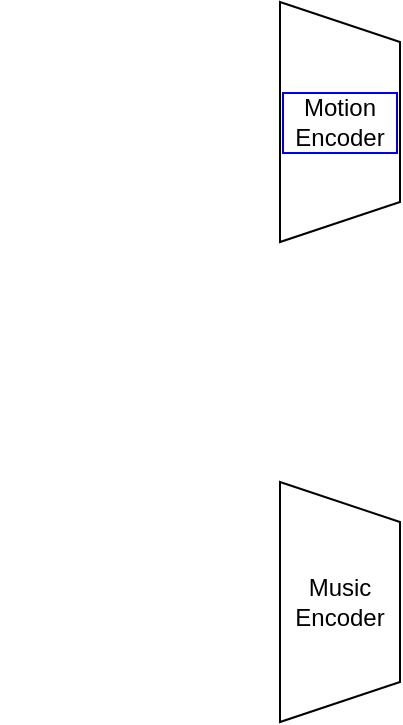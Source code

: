 <mxfile version="20.8.20" type="github">
  <diagram name="第 1 页" id="LvHxLC7NxPkxxpINz2_l">
    <mxGraphModel dx="795" dy="493" grid="1" gridSize="10" guides="1" tooltips="1" connect="1" arrows="1" fold="1" page="1" pageScale="1" pageWidth="3300" pageHeight="4681" math="0" shadow="0">
      <root>
        <mxCell id="0" />
        <mxCell id="1" parent="0" />
        <mxCell id="DANQvFQPbMdDl-sk3KL3-1" value="" style="html=1;overflow=block;blockSpacing=1;whiteSpace=wrap;shape=image;fontSize=13;spacing=0;strokeColor=none;strokeOpacity=100;strokeWidth=0;image=https://images.lucid.app/images/4e98e323-f010-41ab-a5cd-14376d05a36d/content;imageAspect=0;lucidId=eazyYzuKZeXY;" vertex="1" parent="1">
          <mxGeometry x="120" y="80" width="61" height="61" as="geometry" />
        </mxCell>
        <mxCell id="DANQvFQPbMdDl-sk3KL3-2" value="" style="html=1;overflow=block;blockSpacing=1;whiteSpace=wrap;shape=image;fontSize=13;spacing=0;strokeColor=none;strokeOpacity=100;strokeWidth=0;image=https://images.lucid.app/images/d2cbdbb5-8ff4-4779-a287-8824f670963e/content;imageAspect=0;lucidId=.czyK44~xbkD;" vertex="1" parent="1">
          <mxGeometry x="120" y="310" width="63" height="63" as="geometry" />
        </mxCell>
        <mxCell id="DANQvFQPbMdDl-sk3KL3-3" value="Motion Encoder" style="shape=trapezoid;perimeter=trapezoidPerimeter;whiteSpace=wrap;html=1;fixedSize=1;rotation=90;align=center;verticalAlign=middle;horizontal=0;labelBorderColor=#0000f1;" vertex="1" parent="1">
          <mxGeometry x="230" y="80" width="120" height="60" as="geometry" />
        </mxCell>
        <mxCell id="DANQvFQPbMdDl-sk3KL3-4" value="Music Encoder" style="shape=trapezoid;perimeter=trapezoidPerimeter;whiteSpace=wrap;html=1;fixedSize=1;rotation=90;horizontal=0;" vertex="1" parent="1">
          <mxGeometry x="230" y="320" width="120" height="60" as="geometry" />
        </mxCell>
      </root>
    </mxGraphModel>
  </diagram>
</mxfile>
